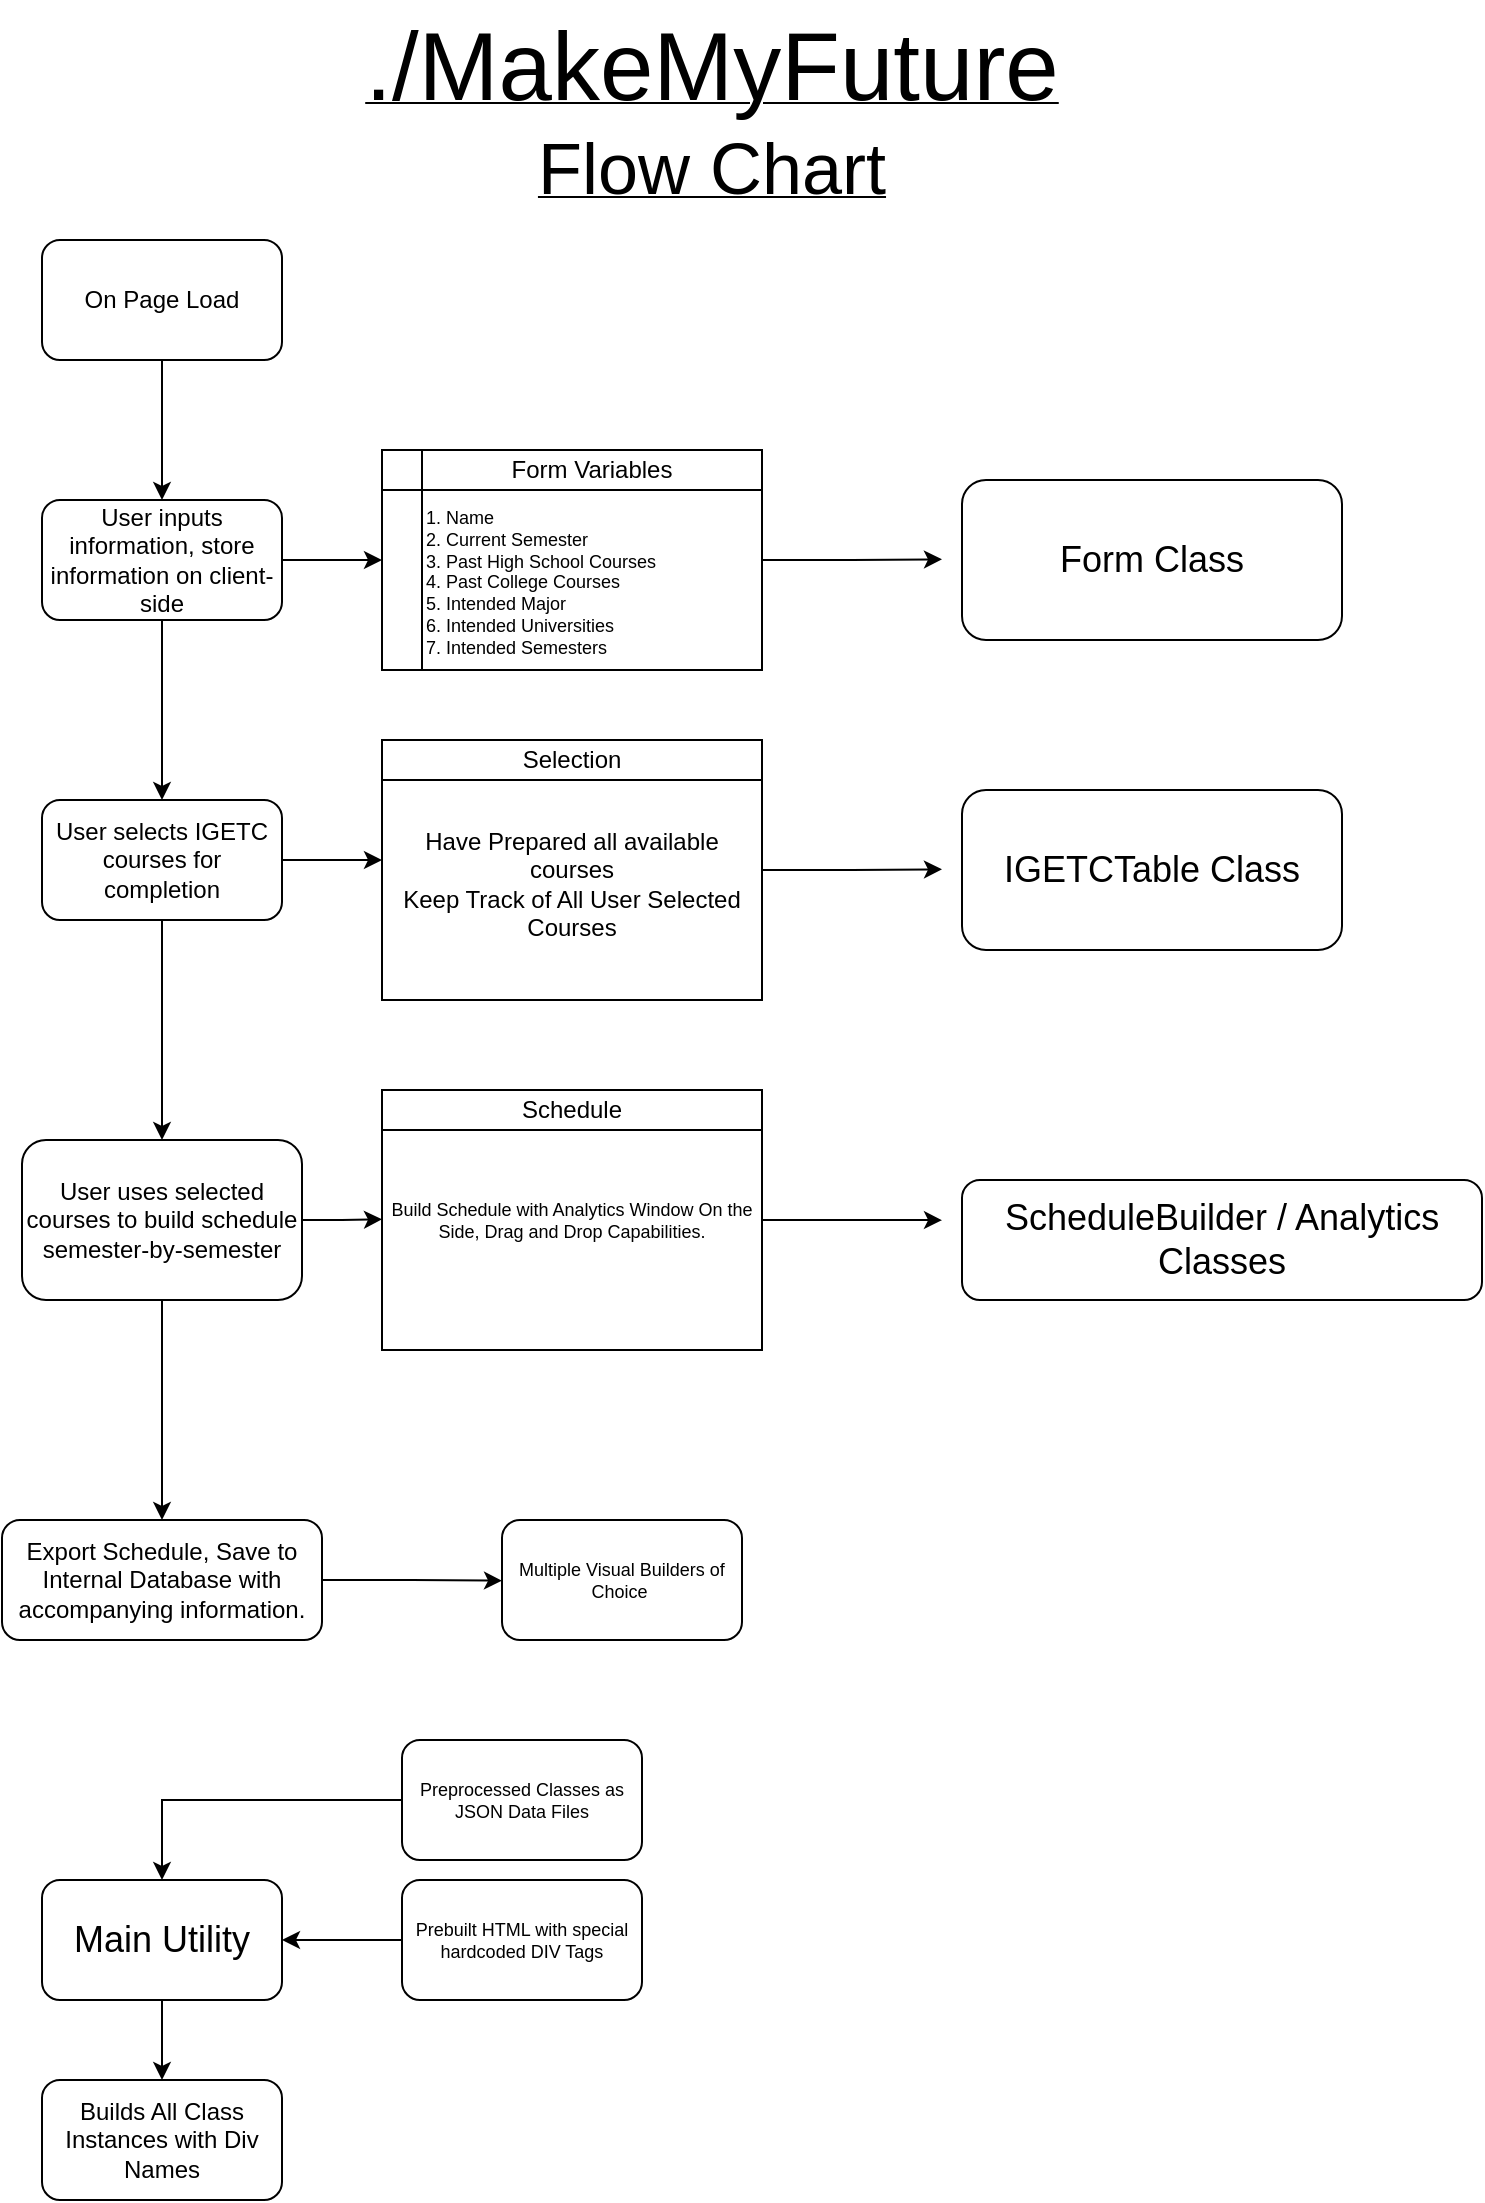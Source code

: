 <mxfile version="14.4.8" type="device" pages="6"><diagram id="C5RBs43oDa-KdzZeNtuy" name="FlowChart"><mxGraphModel dx="1310" dy="753" grid="1" gridSize="10" guides="1" tooltips="1" connect="1" arrows="1" fold="1" page="1" pageScale="1" pageWidth="827" pageHeight="1169" math="0" shadow="0"><root><mxCell id="WIyWlLk6GJQsqaUBKTNV-0"/><mxCell id="WIyWlLk6GJQsqaUBKTNV-1" parent="WIyWlLk6GJQsqaUBKTNV-0"/><mxCell id="-34hCZpfNFVmz-Xz4FAJ-6" style="edgeStyle=orthogonalEdgeStyle;rounded=0;orthogonalLoop=1;jettySize=auto;html=1;exitX=0.5;exitY=1;exitDx=0;exitDy=0;" edge="1" parent="WIyWlLk6GJQsqaUBKTNV-1" source="-34hCZpfNFVmz-Xz4FAJ-3" target="-34hCZpfNFVmz-Xz4FAJ-7"><mxGeometry relative="1" as="geometry"><mxPoint x="140.345" y="230" as="targetPoint"/></mxGeometry></mxCell><mxCell id="-34hCZpfNFVmz-Xz4FAJ-3" value="On Page Load" style="rounded=1;whiteSpace=wrap;html=1;" vertex="1" parent="WIyWlLk6GJQsqaUBKTNV-1"><mxGeometry x="80" y="120" width="120" height="60" as="geometry"/></mxCell><mxCell id="-34hCZpfNFVmz-Xz4FAJ-5" value="&lt;font&gt;&lt;u&gt;&lt;span style=&quot;font-size: 48px&quot;&gt;./MakeMyFuture&lt;/span&gt;&lt;br&gt;&lt;font style=&quot;font-size: 36px&quot;&gt;Flow Chart&lt;/font&gt;&lt;/u&gt;&lt;br&gt;&lt;/font&gt;" style="text;html=1;strokeColor=none;fillColor=none;align=center;verticalAlign=middle;whiteSpace=wrap;rounded=0;" vertex="1" parent="WIyWlLk6GJQsqaUBKTNV-1"><mxGeometry x="220" width="390" height="110" as="geometry"/></mxCell><mxCell id="-34hCZpfNFVmz-Xz4FAJ-10" style="edgeStyle=orthogonalEdgeStyle;rounded=0;orthogonalLoop=1;jettySize=auto;html=1;exitX=1;exitY=0.5;exitDx=0;exitDy=0;entryX=0;entryY=0.5;entryDx=0;entryDy=0;" edge="1" parent="WIyWlLk6GJQsqaUBKTNV-1" source="-34hCZpfNFVmz-Xz4FAJ-7" target="-34hCZpfNFVmz-Xz4FAJ-11"><mxGeometry relative="1" as="geometry"><mxPoint x="240" y="280" as="targetPoint"/></mxGeometry></mxCell><mxCell id="-34hCZpfNFVmz-Xz4FAJ-17" style="edgeStyle=orthogonalEdgeStyle;rounded=0;orthogonalLoop=1;jettySize=auto;html=1;exitX=0.5;exitY=1;exitDx=0;exitDy=0;entryX=0.5;entryY=0;entryDx=0;entryDy=0;fontSize=9;" edge="1" parent="WIyWlLk6GJQsqaUBKTNV-1" source="-34hCZpfNFVmz-Xz4FAJ-7" target="-34hCZpfNFVmz-Xz4FAJ-16"><mxGeometry relative="1" as="geometry"/></mxCell><mxCell id="-34hCZpfNFVmz-Xz4FAJ-7" value="User inputs information, store information on client-side" style="rounded=1;whiteSpace=wrap;html=1;" vertex="1" parent="WIyWlLk6GJQsqaUBKTNV-1"><mxGeometry x="80" y="250" width="120" height="60" as="geometry"/></mxCell><mxCell id="-34hCZpfNFVmz-Xz4FAJ-24" style="edgeStyle=orthogonalEdgeStyle;rounded=0;orthogonalLoop=1;jettySize=auto;html=1;exitX=1;exitY=0.5;exitDx=0;exitDy=0;fontSize=9;" edge="1" parent="WIyWlLk6GJQsqaUBKTNV-1" source="-34hCZpfNFVmz-Xz4FAJ-11"><mxGeometry relative="1" as="geometry"><mxPoint x="530" y="279.667" as="targetPoint"/></mxGeometry></mxCell><mxCell id="-34hCZpfNFVmz-Xz4FAJ-11" value="" style="shape=internalStorage;whiteSpace=wrap;html=1;backgroundOutline=1;align=left;" vertex="1" parent="WIyWlLk6GJQsqaUBKTNV-1"><mxGeometry x="250" y="225" width="190" height="110" as="geometry"/></mxCell><mxCell id="-34hCZpfNFVmz-Xz4FAJ-12" value="Form Variables" style="text;html=1;strokeColor=none;fillColor=none;align=center;verticalAlign=middle;whiteSpace=wrap;rounded=0;" vertex="1" parent="WIyWlLk6GJQsqaUBKTNV-1"><mxGeometry x="270" y="225" width="170" height="20" as="geometry"/></mxCell><mxCell id="-34hCZpfNFVmz-Xz4FAJ-13" value="&lt;ol style=&quot;font-size: 9px;&quot;&gt;&lt;li style=&quot;font-size: 9px;&quot;&gt;Name&lt;/li&gt;&lt;li style=&quot;font-size: 9px;&quot;&gt;Current Semester&lt;/li&gt;&lt;li style=&quot;font-size: 9px;&quot;&gt;Past High School Courses&lt;/li&gt;&lt;li style=&quot;font-size: 9px;&quot;&gt;Past College Courses&lt;/li&gt;&lt;li style=&quot;font-size: 9px;&quot;&gt;Intended Major&lt;/li&gt;&lt;li style=&quot;font-size: 9px;&quot;&gt;Intended Universities&lt;/li&gt;&lt;li style=&quot;font-size: 9px;&quot;&gt;Intended Semesters&lt;/li&gt;&lt;/ol&gt;" style="text;html=1;align=left;verticalAlign=top;whiteSpace=wrap;rounded=0;fontSize=9;spacingLeft=0;labelPosition=center;verticalLabelPosition=middle;" vertex="1" parent="WIyWlLk6GJQsqaUBKTNV-1"><mxGeometry x="240" y="237.5" width="160" height="85" as="geometry"/></mxCell><mxCell id="-34hCZpfNFVmz-Xz4FAJ-18" style="edgeStyle=orthogonalEdgeStyle;rounded=0;orthogonalLoop=1;jettySize=auto;html=1;exitX=1;exitY=0.5;exitDx=0;exitDy=0;fontSize=9;" edge="1" parent="WIyWlLk6GJQsqaUBKTNV-1" source="-34hCZpfNFVmz-Xz4FAJ-16"><mxGeometry relative="1" as="geometry"><mxPoint x="250" y="430" as="targetPoint"/></mxGeometry></mxCell><mxCell id="-34hCZpfNFVmz-Xz4FAJ-22" style="edgeStyle=orthogonalEdgeStyle;rounded=0;orthogonalLoop=1;jettySize=auto;html=1;exitX=0.5;exitY=1;exitDx=0;exitDy=0;fontSize=9;" edge="1" parent="WIyWlLk6GJQsqaUBKTNV-1" source="-34hCZpfNFVmz-Xz4FAJ-16"><mxGeometry relative="1" as="geometry"><mxPoint x="140" y="570.0" as="targetPoint"/></mxGeometry></mxCell><mxCell id="-34hCZpfNFVmz-Xz4FAJ-16" value="&lt;font style=&quot;font-size: 12px&quot;&gt;User selects IGETC courses for completion&lt;/font&gt;" style="rounded=1;whiteSpace=wrap;html=1;fontSize=9;align=center;" vertex="1" parent="WIyWlLk6GJQsqaUBKTNV-1"><mxGeometry x="80" y="400" width="120" height="60" as="geometry"/></mxCell><mxCell id="-34hCZpfNFVmz-Xz4FAJ-19" value="" style="shape=internalStorage;whiteSpace=wrap;html=1;backgroundOutline=1;fontSize=9;align=left;dx=0;dy=20;" vertex="1" parent="WIyWlLk6GJQsqaUBKTNV-1"><mxGeometry x="250" y="370" width="190" height="130" as="geometry"/></mxCell><mxCell id="-34hCZpfNFVmz-Xz4FAJ-20" value="&lt;font style=&quot;font-size: 12px&quot;&gt;Selection&lt;/font&gt;" style="text;html=1;strokeColor=none;fillColor=none;align=center;verticalAlign=middle;whiteSpace=wrap;rounded=0;fontSize=9;" vertex="1" parent="WIyWlLk6GJQsqaUBKTNV-1"><mxGeometry x="250" y="370" width="190" height="20" as="geometry"/></mxCell><mxCell id="-34hCZpfNFVmz-Xz4FAJ-26" style="edgeStyle=orthogonalEdgeStyle;rounded=0;orthogonalLoop=1;jettySize=auto;html=1;exitX=1;exitY=0.5;exitDx=0;exitDy=0;fontSize=9;" edge="1" parent="WIyWlLk6GJQsqaUBKTNV-1" source="-34hCZpfNFVmz-Xz4FAJ-21"><mxGeometry relative="1" as="geometry"><mxPoint x="530" y="434.667" as="targetPoint"/></mxGeometry></mxCell><mxCell id="-34hCZpfNFVmz-Xz4FAJ-21" value="&lt;font style=&quot;font-size: 12px&quot;&gt;&lt;br&gt;Have Prepared all available courses&lt;br&gt;Keep Track of All User Selected Courses&lt;/font&gt;" style="text;html=1;strokeColor=none;fillColor=none;align=center;verticalAlign=middle;whiteSpace=wrap;rounded=0;fontSize=9;" vertex="1" parent="WIyWlLk6GJQsqaUBKTNV-1"><mxGeometry x="250" y="390" width="190" height="90" as="geometry"/></mxCell><mxCell id="-34hCZpfNFVmz-Xz4FAJ-28" style="edgeStyle=orthogonalEdgeStyle;rounded=0;orthogonalLoop=1;jettySize=auto;html=1;exitX=1;exitY=0.5;exitDx=0;exitDy=0;fontSize=9;" edge="1" parent="WIyWlLk6GJQsqaUBKTNV-1" source="-34hCZpfNFVmz-Xz4FAJ-23"><mxGeometry relative="1" as="geometry"><mxPoint x="250" y="609.667" as="targetPoint"/></mxGeometry></mxCell><mxCell id="-34hCZpfNFVmz-Xz4FAJ-34" style="edgeStyle=orthogonalEdgeStyle;rounded=0;orthogonalLoop=1;jettySize=auto;html=1;exitX=0.5;exitY=1;exitDx=0;exitDy=0;fontSize=9;" edge="1" parent="WIyWlLk6GJQsqaUBKTNV-1" source="-34hCZpfNFVmz-Xz4FAJ-23"><mxGeometry relative="1" as="geometry"><mxPoint x="140" y="760" as="targetPoint"/></mxGeometry></mxCell><mxCell id="-34hCZpfNFVmz-Xz4FAJ-23" value="&lt;font style=&quot;font-size: 12px&quot;&gt;User uses selected courses to build schedule semester-by-semester&lt;/font&gt;" style="rounded=1;whiteSpace=wrap;html=1;fontSize=9;align=center;" vertex="1" parent="WIyWlLk6GJQsqaUBKTNV-1"><mxGeometry x="70" y="570" width="140" height="80" as="geometry"/></mxCell><mxCell id="-34hCZpfNFVmz-Xz4FAJ-25" value="&lt;font style=&quot;font-size: 18px&quot;&gt;Form Class&lt;/font&gt;" style="rounded=1;whiteSpace=wrap;html=1;fontSize=9;align=center;" vertex="1" parent="WIyWlLk6GJQsqaUBKTNV-1"><mxGeometry x="540" y="240" width="190" height="80" as="geometry"/></mxCell><mxCell id="-34hCZpfNFVmz-Xz4FAJ-27" value="&lt;font style=&quot;font-size: 18px&quot;&gt;IGETCTable Class&lt;/font&gt;" style="rounded=1;whiteSpace=wrap;html=1;fontSize=9;align=center;" vertex="1" parent="WIyWlLk6GJQsqaUBKTNV-1"><mxGeometry x="540" y="395" width="190" height="80" as="geometry"/></mxCell><mxCell id="-34hCZpfNFVmz-Xz4FAJ-29" value="" style="shape=internalStorage;whiteSpace=wrap;html=1;backgroundOutline=1;fontSize=9;align=left;dx=0;dy=20;" vertex="1" parent="WIyWlLk6GJQsqaUBKTNV-1"><mxGeometry x="250" y="545" width="190" height="130" as="geometry"/></mxCell><mxCell id="-34hCZpfNFVmz-Xz4FAJ-30" value="&lt;font style=&quot;font-size: 12px&quot;&gt;Schedule&lt;/font&gt;" style="text;html=1;strokeColor=none;fillColor=none;align=center;verticalAlign=middle;whiteSpace=wrap;rounded=0;fontSize=9;" vertex="1" parent="WIyWlLk6GJQsqaUBKTNV-1"><mxGeometry x="250" y="545" width="190" height="20" as="geometry"/></mxCell><mxCell id="-34hCZpfNFVmz-Xz4FAJ-32" style="edgeStyle=orthogonalEdgeStyle;rounded=0;orthogonalLoop=1;jettySize=auto;html=1;exitX=1;exitY=0.5;exitDx=0;exitDy=0;fontSize=9;" edge="1" parent="WIyWlLk6GJQsqaUBKTNV-1" source="-34hCZpfNFVmz-Xz4FAJ-31"><mxGeometry relative="1" as="geometry"><mxPoint x="530" y="610.069" as="targetPoint"/></mxGeometry></mxCell><mxCell id="-34hCZpfNFVmz-Xz4FAJ-31" value="Build Schedule with Analytics Window On the Side, Drag and Drop Capabilities." style="text;html=1;strokeColor=none;fillColor=none;align=center;verticalAlign=middle;whiteSpace=wrap;rounded=0;fontSize=9;" vertex="1" parent="WIyWlLk6GJQsqaUBKTNV-1"><mxGeometry x="250" y="565" width="190" height="90" as="geometry"/></mxCell><mxCell id="-34hCZpfNFVmz-Xz4FAJ-33" value="&lt;font style=&quot;font-size: 18px&quot;&gt;ScheduleBuilder / Analytics Classes&lt;/font&gt;" style="rounded=1;whiteSpace=wrap;html=1;fontSize=9;align=center;" vertex="1" parent="WIyWlLk6GJQsqaUBKTNV-1"><mxGeometry x="540" y="590" width="260" height="60" as="geometry"/></mxCell><mxCell id="-34hCZpfNFVmz-Xz4FAJ-36" style="edgeStyle=orthogonalEdgeStyle;rounded=0;orthogonalLoop=1;jettySize=auto;html=1;exitX=1;exitY=0.5;exitDx=0;exitDy=0;fontSize=9;" edge="1" parent="WIyWlLk6GJQsqaUBKTNV-1" source="-34hCZpfNFVmz-Xz4FAJ-35"><mxGeometry relative="1" as="geometry"><mxPoint x="310" y="790.353" as="targetPoint"/></mxGeometry></mxCell><mxCell id="-34hCZpfNFVmz-Xz4FAJ-35" value="&lt;font style=&quot;font-size: 12px&quot;&gt;Export Schedule, Save to Internal Database with accompanying information.&lt;/font&gt;" style="rounded=1;whiteSpace=wrap;html=1;fontSize=9;align=center;" vertex="1" parent="WIyWlLk6GJQsqaUBKTNV-1"><mxGeometry x="60" y="760" width="160" height="60" as="geometry"/></mxCell><mxCell id="-34hCZpfNFVmz-Xz4FAJ-37" value="Multiple Visual Builders of Choice&amp;nbsp;" style="rounded=1;whiteSpace=wrap;html=1;fontSize=9;align=center;" vertex="1" parent="WIyWlLk6GJQsqaUBKTNV-1"><mxGeometry x="310" y="760" width="120" height="60" as="geometry"/></mxCell><mxCell id="7zl3zewZ0CmS1K_-t2Gw-6" style="edgeStyle=orthogonalEdgeStyle;rounded=0;orthogonalLoop=1;jettySize=auto;html=1;exitX=0.5;exitY=1;exitDx=0;exitDy=0;entryX=0.5;entryY=0;entryDx=0;entryDy=0;fontSize=9;" edge="1" parent="WIyWlLk6GJQsqaUBKTNV-1" source="7zl3zewZ0CmS1K_-t2Gw-0" target="7zl3zewZ0CmS1K_-t2Gw-5"><mxGeometry relative="1" as="geometry"/></mxCell><mxCell id="7zl3zewZ0CmS1K_-t2Gw-0" value="&lt;font style=&quot;font-size: 18px&quot;&gt;Main Utility&lt;/font&gt;" style="rounded=1;whiteSpace=wrap;html=1;fontSize=9;align=center;" vertex="1" parent="WIyWlLk6GJQsqaUBKTNV-1"><mxGeometry x="80" y="940" width="120" height="60" as="geometry"/></mxCell><mxCell id="7zl3zewZ0CmS1K_-t2Gw-3" style="edgeStyle=orthogonalEdgeStyle;rounded=0;orthogonalLoop=1;jettySize=auto;html=1;exitX=0;exitY=0.5;exitDx=0;exitDy=0;fontSize=9;" edge="1" parent="WIyWlLk6GJQsqaUBKTNV-1" source="7zl3zewZ0CmS1K_-t2Gw-1" target="7zl3zewZ0CmS1K_-t2Gw-0"><mxGeometry relative="1" as="geometry"/></mxCell><mxCell id="7zl3zewZ0CmS1K_-t2Gw-1" value="Preprocessed Classes as JSON Data Files" style="rounded=1;whiteSpace=wrap;html=1;fontSize=9;align=center;" vertex="1" parent="WIyWlLk6GJQsqaUBKTNV-1"><mxGeometry x="260" y="870" width="120" height="60" as="geometry"/></mxCell><mxCell id="7zl3zewZ0CmS1K_-t2Gw-4" style="edgeStyle=orthogonalEdgeStyle;rounded=0;orthogonalLoop=1;jettySize=auto;html=1;exitX=0;exitY=0.5;exitDx=0;exitDy=0;entryX=1;entryY=0.5;entryDx=0;entryDy=0;fontSize=9;" edge="1" parent="WIyWlLk6GJQsqaUBKTNV-1" source="7zl3zewZ0CmS1K_-t2Gw-2" target="7zl3zewZ0CmS1K_-t2Gw-0"><mxGeometry relative="1" as="geometry"/></mxCell><mxCell id="7zl3zewZ0CmS1K_-t2Gw-2" value="Prebuilt HTML with special hardcoded DIV Tags" style="rounded=1;whiteSpace=wrap;html=1;fontSize=9;align=center;" vertex="1" parent="WIyWlLk6GJQsqaUBKTNV-1"><mxGeometry x="260" y="940" width="120" height="60" as="geometry"/></mxCell><mxCell id="7zl3zewZ0CmS1K_-t2Gw-5" value="&lt;font style=&quot;font-size: 12px&quot;&gt;Builds All Class Instances with Div Names&lt;/font&gt;" style="rounded=1;whiteSpace=wrap;html=1;fontSize=9;align=center;" vertex="1" parent="WIyWlLk6GJQsqaUBKTNV-1"><mxGeometry x="80" y="1040" width="120" height="60" as="geometry"/></mxCell></root></mxGraphModel></diagram><diagram id="tM_qQkWjbFfHZYb03eAo" name="Main Utility"><mxGraphModel dx="786" dy="452" grid="1" gridSize="10" guides="1" tooltips="1" connect="1" arrows="1" fold="1" page="1" pageScale="1" pageWidth="850" pageHeight="1100" math="0" shadow="0"><root><mxCell id="npLTqgU6XzFJtdWOqzsw-0"/><mxCell id="npLTqgU6XzFJtdWOqzsw-1" parent="npLTqgU6XzFJtdWOqzsw-0"/><mxCell id="o6pgLqSuWPeffpQAVuXk-0" value="&lt;font&gt;&lt;u&gt;&lt;span style=&quot;font-size: 48px&quot;&gt;./MakeMyFuture&lt;/span&gt;&lt;br&gt;&lt;font style=&quot;font-size: 36px&quot;&gt;Main Utility&lt;/font&gt;&lt;/u&gt;&lt;br&gt;&lt;/font&gt;" style="text;html=1;strokeColor=none;fillColor=none;align=center;verticalAlign=middle;whiteSpace=wrap;rounded=0;" vertex="1" parent="npLTqgU6XzFJtdWOqzsw-1"><mxGeometry x="220" width="390" height="110" as="geometry"/></mxCell></root></mxGraphModel></diagram><diagram id="1IN0xicViR9gu5PkS-wA" name="Form Class"><mxGraphModel dx="786" dy="452" grid="1" gridSize="10" guides="1" tooltips="1" connect="1" arrows="1" fold="1" page="1" pageScale="1" pageWidth="850" pageHeight="1100" math="0" shadow="0"><root><mxCell id="Lg9hlCeZN53X2n_0GHXi-0"/><mxCell id="Lg9hlCeZN53X2n_0GHXi-1" parent="Lg9hlCeZN53X2n_0GHXi-0"/><mxCell id="qwRPpSi-7Jvmj4UigirD-0" value="&lt;font&gt;&lt;u&gt;&lt;span style=&quot;font-size: 48px&quot;&gt;./MakeMyFuture&lt;/span&gt;&lt;br&gt;&lt;font style=&quot;font-size: 36px&quot;&gt;Form Class&lt;/font&gt;&lt;/u&gt;&lt;br&gt;&lt;/font&gt;" style="text;html=1;strokeColor=none;fillColor=none;align=center;verticalAlign=middle;whiteSpace=wrap;rounded=0;" vertex="1" parent="Lg9hlCeZN53X2n_0GHXi-1"><mxGeometry x="220" width="390" height="110" as="geometry"/></mxCell></root></mxGraphModel></diagram><diagram id="YPgidbft7570vHNFivBl" name="IGETC Table Class"><mxGraphModel dx="786" dy="452" grid="1" gridSize="10" guides="1" tooltips="1" connect="1" arrows="1" fold="1" page="1" pageScale="1" pageWidth="850" pageHeight="1100" math="0" shadow="0"><root><mxCell id="NT-Ybo46MRHTG3mqk1fD-0"/><mxCell id="NT-Ybo46MRHTG3mqk1fD-1" parent="NT-Ybo46MRHTG3mqk1fD-0"/><mxCell id="d1qZVXkAF-t9aQJ6STkP-0" value="&lt;font&gt;&lt;u&gt;&lt;span style=&quot;font-size: 48px&quot;&gt;./MakeMyFuture&lt;/span&gt;&lt;br&gt;&lt;font style=&quot;font-size: 36px&quot;&gt;Table Class&lt;/font&gt;&lt;/u&gt;&lt;br&gt;&lt;/font&gt;" style="text;html=1;strokeColor=none;fillColor=none;align=center;verticalAlign=middle;whiteSpace=wrap;rounded=0;" vertex="1" parent="NT-Ybo46MRHTG3mqk1fD-1"><mxGeometry x="220" width="390" height="110" as="geometry"/></mxCell></root></mxGraphModel></diagram><diagram id="aKi655063AeUdwf6aTDO" name="ScheduleBuilder Class"><mxGraphModel dx="786" dy="452" grid="1" gridSize="10" guides="1" tooltips="1" connect="1" arrows="1" fold="1" page="1" pageScale="1" pageWidth="850" pageHeight="1100" math="0" shadow="0"><root><mxCell id="yQT9EqpUBe2ZRWEmzH9Q-0"/><mxCell id="yQT9EqpUBe2ZRWEmzH9Q-1" parent="yQT9EqpUBe2ZRWEmzH9Q-0"/><mxCell id="ERkdXVbDxZHXqIJSShCr-0" value="&lt;font&gt;&lt;u&gt;&lt;span style=&quot;font-size: 48px&quot;&gt;./MakeMyFuture&lt;/span&gt;&lt;br&gt;&lt;font style=&quot;font-size: 36px&quot;&gt;Schedule Builder Class&lt;/font&gt;&lt;/u&gt;&lt;br&gt;&lt;/font&gt;" style="text;html=1;strokeColor=none;fillColor=none;align=center;verticalAlign=middle;whiteSpace=wrap;rounded=0;" vertex="1" parent="yQT9EqpUBe2ZRWEmzH9Q-1"><mxGeometry x="220" width="390" height="110" as="geometry"/></mxCell></root></mxGraphModel></diagram><diagram id="-x7MCkugWiH9O6AOfPMH" name="Analytics Class"><mxGraphModel dx="786" dy="452" grid="1" gridSize="10" guides="1" tooltips="1" connect="1" arrows="1" fold="1" page="1" pageScale="1" pageWidth="850" pageHeight="1100" math="0" shadow="0"><root><mxCell id="dmddPQywxi2rVt8F3T3S-0"/><mxCell id="dmddPQywxi2rVt8F3T3S-1" parent="dmddPQywxi2rVt8F3T3S-0"/><mxCell id="c38WYGCMF5osik_k772P-0" value="&lt;font&gt;&lt;u&gt;&lt;span style=&quot;font-size: 48px&quot;&gt;./MakeMyFuture&lt;/span&gt;&lt;br&gt;&lt;font style=&quot;font-size: 36px&quot;&gt;Analytics Class&lt;/font&gt;&lt;/u&gt;&lt;br&gt;&lt;/font&gt;" style="text;html=1;strokeColor=none;fillColor=none;align=center;verticalAlign=middle;whiteSpace=wrap;rounded=0;" vertex="1" parent="dmddPQywxi2rVt8F3T3S-1"><mxGeometry x="220" width="390" height="110" as="geometry"/></mxCell></root></mxGraphModel></diagram></mxfile>